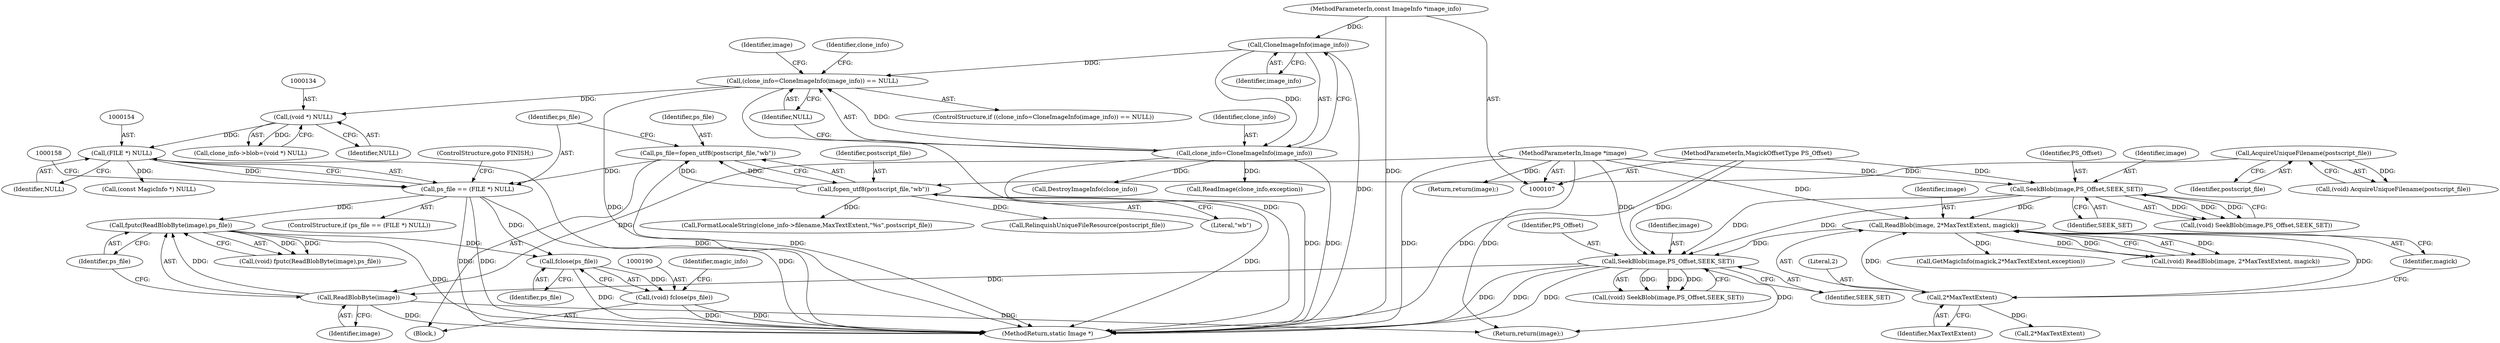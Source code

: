 digraph "0_ImageMagick_d23beebe7b1179fb75db1e85fbca3100e49593d9@API" {
"1000191" [label="(Call,fclose(ps_file))"];
"1000185" [label="(Call,fputc(ReadBlobByte(image),ps_file))"];
"1000186" [label="(Call,ReadBlobByte(image))"];
"1000173" [label="(Call,SeekBlob(image,PS_Offset,SEEK_SET))"];
"1000165" [label="(Call,ReadBlob(image, 2*MaxTextExtent, magick))"];
"1000159" [label="(Call,SeekBlob(image,PS_Offset,SEEK_SET))"];
"1000108" [label="(MethodParameterIn,Image *image)"];
"1000110" [label="(MethodParameterIn,MagickOffsetType PS_Offset)"];
"1000167" [label="(Call,2*MaxTextExtent)"];
"1000151" [label="(Call,ps_file == (FILE *) NULL)"];
"1000145" [label="(Call,ps_file=fopen_utf8(postscript_file,\"wb\"))"];
"1000147" [label="(Call,fopen_utf8(postscript_file,\"wb\"))"];
"1000143" [label="(Call,AcquireUniqueFilename(postscript_file))"];
"1000153" [label="(Call,(FILE *) NULL)"];
"1000133" [label="(Call,(void *) NULL)"];
"1000121" [label="(Call,(clone_info=CloneImageInfo(image_info)) == NULL)"];
"1000122" [label="(Call,clone_info=CloneImageInfo(image_info))"];
"1000124" [label="(Call,CloneImageInfo(image_info))"];
"1000109" [label="(MethodParameterIn,const ImageInfo *image_info)"];
"1000189" [label="(Call,(void) fclose(ps_file))"];
"1000157" [label="(Call,(void) SeekBlob(image,PS_Offset,SEEK_SET))"];
"1000234" [label="(Call,FormatLocaleString(clone_info->filename,MaxTextExtent,\"%s\",postscript_file))"];
"1000123" [label="(Identifier,clone_info)"];
"1000188" [label="(Identifier,ps_file)"];
"1000170" [label="(Identifier,magick)"];
"1000127" [label="(Return,return(image);)"];
"1000192" [label="(Identifier,ps_file)"];
"1000326" [label="(MethodReturn,static Image *)"];
"1000151" [label="(Call,ps_file == (FILE *) NULL)"];
"1000155" [label="(Identifier,NULL)"];
"1000174" [label="(Identifier,image)"];
"1000121" [label="(Call,(clone_info=CloneImageInfo(image_info)) == NULL)"];
"1000187" [label="(Identifier,image)"];
"1000148" [label="(Identifier,postscript_file)"];
"1000183" [label="(Call,(void) fputc(ReadBlobByte(image),ps_file))"];
"1000144" [label="(Identifier,postscript_file)"];
"1000129" [label="(Call,clone_info->blob=(void *) NULL)"];
"1000126" [label="(Identifier,NULL)"];
"1000159" [label="(Call,SeekBlob(image,PS_Offset,SEEK_SET))"];
"1000124" [label="(Call,CloneImageInfo(image_info))"];
"1000125" [label="(Identifier,image_info)"];
"1000186" [label="(Call,ReadBlobByte(image))"];
"1000109" [label="(MethodParameterIn,const ImageInfo *image_info)"];
"1000194" [label="(Identifier,magic_info)"];
"1000113" [label="(Block,)"];
"1000324" [label="(Return,return(image);)"];
"1000169" [label="(Identifier,MaxTextExtent)"];
"1000322" [label="(Call,DestroyImageInfo(clone_info))"];
"1000185" [label="(Call,fputc(ReadBlobByte(image),ps_file))"];
"1000110" [label="(MethodParameterIn,MagickOffsetType PS_Offset)"];
"1000152" [label="(Identifier,ps_file)"];
"1000133" [label="(Call,(void *) NULL)"];
"1000166" [label="(Identifier,image)"];
"1000162" [label="(Identifier,SEEK_SET)"];
"1000189" [label="(Call,(void) fclose(ps_file))"];
"1000176" [label="(Identifier,SEEK_SET)"];
"1000149" [label="(Literal,\"wb\")"];
"1000135" [label="(Identifier,NULL)"];
"1000128" [label="(Identifier,image)"];
"1000108" [label="(MethodParameterIn,Image *image)"];
"1000204" [label="(Call,(const MagicInfo *) NULL)"];
"1000165" [label="(Call,ReadBlob(image, 2*MaxTextExtent, magick))"];
"1000195" [label="(Call,GetMagicInfo(magick,2*MaxTextExtent,exception))"];
"1000141" [label="(Call,(void) AcquireUniqueFilename(postscript_file))"];
"1000171" [label="(Call,(void) SeekBlob(image,PS_Offset,SEEK_SET))"];
"1000120" [label="(ControlStructure,if ((clone_info=CloneImageInfo(image_info)) == NULL))"];
"1000173" [label="(Call,SeekBlob(image,PS_Offset,SEEK_SET))"];
"1000163" [label="(Call,(void) ReadBlob(image, 2*MaxTextExtent, magick))"];
"1000161" [label="(Identifier,PS_Offset)"];
"1000143" [label="(Call,AcquireUniqueFilename(postscript_file))"];
"1000150" [label="(ControlStructure,if (ps_file == (FILE *) NULL))"];
"1000122" [label="(Call,clone_info=CloneImageInfo(image_info))"];
"1000131" [label="(Identifier,clone_info)"];
"1000156" [label="(ControlStructure,goto FINISH;)"];
"1000243" [label="(Call,ReadImage(clone_info,exception))"];
"1000319" [label="(Call,RelinquishUniqueFileResource(postscript_file))"];
"1000167" [label="(Call,2*MaxTextExtent)"];
"1000145" [label="(Call,ps_file=fopen_utf8(postscript_file,\"wb\"))"];
"1000191" [label="(Call,fclose(ps_file))"];
"1000147" [label="(Call,fopen_utf8(postscript_file,\"wb\"))"];
"1000160" [label="(Identifier,image)"];
"1000153" [label="(Call,(FILE *) NULL)"];
"1000175" [label="(Identifier,PS_Offset)"];
"1000146" [label="(Identifier,ps_file)"];
"1000197" [label="(Call,2*MaxTextExtent)"];
"1000168" [label="(Literal,2)"];
"1000191" -> "1000189"  [label="AST: "];
"1000191" -> "1000192"  [label="CFG: "];
"1000192" -> "1000191"  [label="AST: "];
"1000189" -> "1000191"  [label="CFG: "];
"1000191" -> "1000326"  [label="DDG: "];
"1000191" -> "1000189"  [label="DDG: "];
"1000185" -> "1000191"  [label="DDG: "];
"1000151" -> "1000191"  [label="DDG: "];
"1000185" -> "1000183"  [label="AST: "];
"1000185" -> "1000188"  [label="CFG: "];
"1000186" -> "1000185"  [label="AST: "];
"1000188" -> "1000185"  [label="AST: "];
"1000183" -> "1000185"  [label="CFG: "];
"1000185" -> "1000326"  [label="DDG: "];
"1000185" -> "1000183"  [label="DDG: "];
"1000185" -> "1000183"  [label="DDG: "];
"1000186" -> "1000185"  [label="DDG: "];
"1000151" -> "1000185"  [label="DDG: "];
"1000186" -> "1000187"  [label="CFG: "];
"1000187" -> "1000186"  [label="AST: "];
"1000188" -> "1000186"  [label="CFG: "];
"1000186" -> "1000326"  [label="DDG: "];
"1000173" -> "1000186"  [label="DDG: "];
"1000108" -> "1000186"  [label="DDG: "];
"1000186" -> "1000324"  [label="DDG: "];
"1000173" -> "1000171"  [label="AST: "];
"1000173" -> "1000176"  [label="CFG: "];
"1000174" -> "1000173"  [label="AST: "];
"1000175" -> "1000173"  [label="AST: "];
"1000176" -> "1000173"  [label="AST: "];
"1000171" -> "1000173"  [label="CFG: "];
"1000173" -> "1000326"  [label="DDG: "];
"1000173" -> "1000326"  [label="DDG: "];
"1000173" -> "1000326"  [label="DDG: "];
"1000173" -> "1000171"  [label="DDG: "];
"1000173" -> "1000171"  [label="DDG: "];
"1000173" -> "1000171"  [label="DDG: "];
"1000165" -> "1000173"  [label="DDG: "];
"1000108" -> "1000173"  [label="DDG: "];
"1000159" -> "1000173"  [label="DDG: "];
"1000159" -> "1000173"  [label="DDG: "];
"1000110" -> "1000173"  [label="DDG: "];
"1000173" -> "1000324"  [label="DDG: "];
"1000165" -> "1000163"  [label="AST: "];
"1000165" -> "1000170"  [label="CFG: "];
"1000166" -> "1000165"  [label="AST: "];
"1000167" -> "1000165"  [label="AST: "];
"1000170" -> "1000165"  [label="AST: "];
"1000163" -> "1000165"  [label="CFG: "];
"1000165" -> "1000163"  [label="DDG: "];
"1000165" -> "1000163"  [label="DDG: "];
"1000165" -> "1000163"  [label="DDG: "];
"1000159" -> "1000165"  [label="DDG: "];
"1000108" -> "1000165"  [label="DDG: "];
"1000167" -> "1000165"  [label="DDG: "];
"1000167" -> "1000165"  [label="DDG: "];
"1000165" -> "1000195"  [label="DDG: "];
"1000159" -> "1000157"  [label="AST: "];
"1000159" -> "1000162"  [label="CFG: "];
"1000160" -> "1000159"  [label="AST: "];
"1000161" -> "1000159"  [label="AST: "];
"1000162" -> "1000159"  [label="AST: "];
"1000157" -> "1000159"  [label="CFG: "];
"1000159" -> "1000157"  [label="DDG: "];
"1000159" -> "1000157"  [label="DDG: "];
"1000159" -> "1000157"  [label="DDG: "];
"1000108" -> "1000159"  [label="DDG: "];
"1000110" -> "1000159"  [label="DDG: "];
"1000108" -> "1000107"  [label="AST: "];
"1000108" -> "1000326"  [label="DDG: "];
"1000108" -> "1000127"  [label="DDG: "];
"1000108" -> "1000324"  [label="DDG: "];
"1000110" -> "1000107"  [label="AST: "];
"1000110" -> "1000326"  [label="DDG: "];
"1000167" -> "1000169"  [label="CFG: "];
"1000168" -> "1000167"  [label="AST: "];
"1000169" -> "1000167"  [label="AST: "];
"1000170" -> "1000167"  [label="CFG: "];
"1000167" -> "1000197"  [label="DDG: "];
"1000151" -> "1000150"  [label="AST: "];
"1000151" -> "1000153"  [label="CFG: "];
"1000152" -> "1000151"  [label="AST: "];
"1000153" -> "1000151"  [label="AST: "];
"1000156" -> "1000151"  [label="CFG: "];
"1000158" -> "1000151"  [label="CFG: "];
"1000151" -> "1000326"  [label="DDG: "];
"1000151" -> "1000326"  [label="DDG: "];
"1000151" -> "1000326"  [label="DDG: "];
"1000145" -> "1000151"  [label="DDG: "];
"1000153" -> "1000151"  [label="DDG: "];
"1000145" -> "1000113"  [label="AST: "];
"1000145" -> "1000147"  [label="CFG: "];
"1000146" -> "1000145"  [label="AST: "];
"1000147" -> "1000145"  [label="AST: "];
"1000152" -> "1000145"  [label="CFG: "];
"1000145" -> "1000326"  [label="DDG: "];
"1000147" -> "1000145"  [label="DDG: "];
"1000147" -> "1000145"  [label="DDG: "];
"1000147" -> "1000149"  [label="CFG: "];
"1000148" -> "1000147"  [label="AST: "];
"1000149" -> "1000147"  [label="AST: "];
"1000147" -> "1000326"  [label="DDG: "];
"1000143" -> "1000147"  [label="DDG: "];
"1000147" -> "1000234"  [label="DDG: "];
"1000147" -> "1000319"  [label="DDG: "];
"1000143" -> "1000141"  [label="AST: "];
"1000143" -> "1000144"  [label="CFG: "];
"1000144" -> "1000143"  [label="AST: "];
"1000141" -> "1000143"  [label="CFG: "];
"1000143" -> "1000141"  [label="DDG: "];
"1000153" -> "1000155"  [label="CFG: "];
"1000154" -> "1000153"  [label="AST: "];
"1000155" -> "1000153"  [label="AST: "];
"1000153" -> "1000326"  [label="DDG: "];
"1000133" -> "1000153"  [label="DDG: "];
"1000153" -> "1000204"  [label="DDG: "];
"1000133" -> "1000129"  [label="AST: "];
"1000133" -> "1000135"  [label="CFG: "];
"1000134" -> "1000133"  [label="AST: "];
"1000135" -> "1000133"  [label="AST: "];
"1000129" -> "1000133"  [label="CFG: "];
"1000133" -> "1000129"  [label="DDG: "];
"1000121" -> "1000133"  [label="DDG: "];
"1000121" -> "1000120"  [label="AST: "];
"1000121" -> "1000126"  [label="CFG: "];
"1000122" -> "1000121"  [label="AST: "];
"1000126" -> "1000121"  [label="AST: "];
"1000128" -> "1000121"  [label="CFG: "];
"1000131" -> "1000121"  [label="CFG: "];
"1000121" -> "1000326"  [label="DDG: "];
"1000121" -> "1000326"  [label="DDG: "];
"1000122" -> "1000121"  [label="DDG: "];
"1000124" -> "1000121"  [label="DDG: "];
"1000122" -> "1000124"  [label="CFG: "];
"1000123" -> "1000122"  [label="AST: "];
"1000124" -> "1000122"  [label="AST: "];
"1000126" -> "1000122"  [label="CFG: "];
"1000122" -> "1000326"  [label="DDG: "];
"1000122" -> "1000326"  [label="DDG: "];
"1000124" -> "1000122"  [label="DDG: "];
"1000122" -> "1000243"  [label="DDG: "];
"1000122" -> "1000322"  [label="DDG: "];
"1000124" -> "1000125"  [label="CFG: "];
"1000125" -> "1000124"  [label="AST: "];
"1000124" -> "1000326"  [label="DDG: "];
"1000109" -> "1000124"  [label="DDG: "];
"1000109" -> "1000107"  [label="AST: "];
"1000109" -> "1000326"  [label="DDG: "];
"1000189" -> "1000113"  [label="AST: "];
"1000190" -> "1000189"  [label="AST: "];
"1000194" -> "1000189"  [label="CFG: "];
"1000189" -> "1000326"  [label="DDG: "];
"1000189" -> "1000326"  [label="DDG: "];
}
